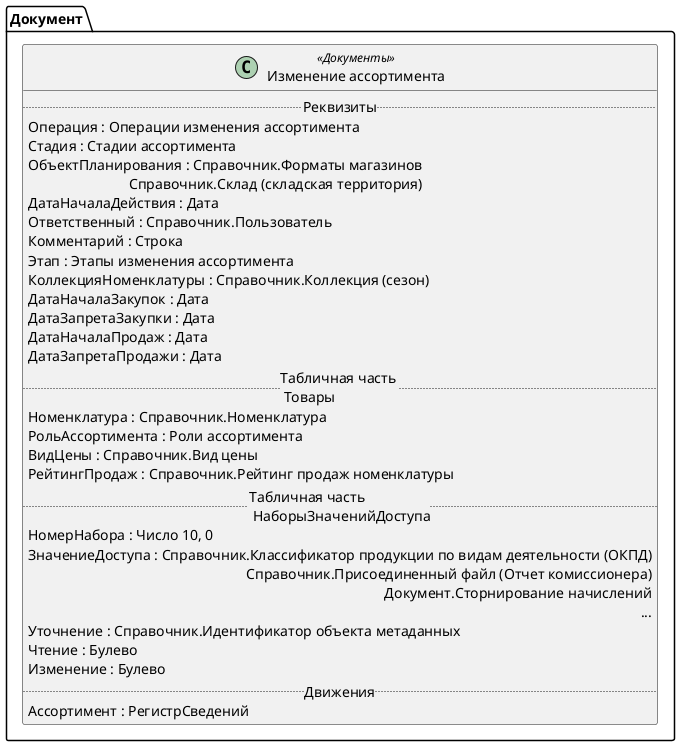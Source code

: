﻿@startuml ИзменениеАссортимента
'!include templates.wsd
'..\include templates.wsd
class Документ.ИзменениеАссортимента as "Изменение ассортимента" <<Документы>>
{
..Реквизиты..
Операция : Операции изменения ассортимента
Стадия : Стадии ассортимента
ОбъектПланирования : Справочник.Форматы магазинов\rСправочник.Склад (складская территория)
ДатаНачалаДействия : Дата
Ответственный : Справочник.Пользователь
Комментарий : Строка
Этап : Этапы изменения ассортимента
КоллекцияНоменклатуры : Справочник.Коллекция (сезон)
ДатаНачалаЗакупок : Дата
ДатаЗапретаЗакупки : Дата
ДатаНачалаПродаж : Дата
ДатаЗапретаПродажи : Дата
..Табличная часть \n Товары..
Номенклатура : Справочник.Номенклатура
РольАссортимента : Роли ассортимента
ВидЦены : Справочник.Вид цены
РейтингПродаж : Справочник.Рейтинг продаж номенклатуры
..Табличная часть \n НаборыЗначенийДоступа..
НомерНабора : Число 10, 0
ЗначениеДоступа : Справочник.Классификатор продукции по видам деятельности (ОКПД)\rСправочник.Присоединенный файл (Отчет комиссионера)\rДокумент.Сторнирование начислений\r...
Уточнение : Справочник.Идентификатор объекта метаданных
Чтение : Булево
Изменение : Булево
..Движения..
Ассортимент : РегистрСведений
}
@enduml
